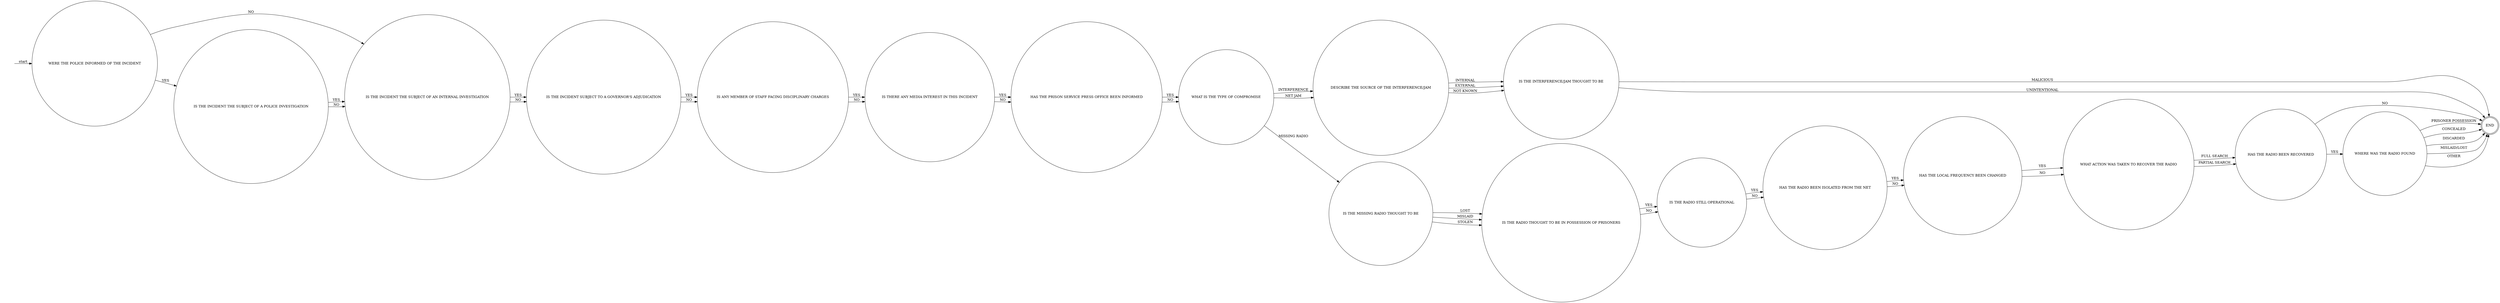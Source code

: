 digraph RADIO_COMPROMISE {  rankdir=LR;
  node [shape = circle];
  START_NODE [label="", shape=none];
  START_NODE -> 44802 [label = "start"];
  END_NODE [label="END", shape="doublecircle"];
  44125 [label = "IS THE INCIDENT THE SUBJECT OF AN INTERNAL INVESTIGATION"];
  44125 -> 44811 [label = "YES"];
  44125 -> 44811 [label = "NO"];
  44132 [label = "HAS THE RADIO BEEN RECOVERED"];
  44132 -> 45123 [label = "YES"];
  44132 -> END_NODE [label = "NO"];
  44173 [label = "IS THERE ANY MEDIA INTEREST IN THIS INCIDENT"];
  44173 -> 44916 [label = "YES"];
  44173 -> 44916 [label = "NO"];
  44184 [label = "IS THE INTERFERENCE/JAM THOUGHT TO BE"];
  44184 -> END_NODE [label = "MALICIOUS"];
  44184 -> END_NODE [label = "UNINTENTIONAL"];
  44252 [label = "HAS THE RADIO BEEN ISOLATED FROM THE NET"];
  44252 -> 44282 [label = "YES"];
  44252 -> 44282 [label = "NO"];
  44282 [label = "HAS THE LOCAL FREQUENCY BEEN CHANGED"];
  44282 -> 44618 [label = "YES"];
  44282 -> 44618 [label = "NO"];
  44453 [label = "WHAT IS THE TYPE OF COMPROMISE"];
  44453 -> 44648 [label = "INTERFERENCE"];
  44453 -> 44648 [label = "NET JAM"];
  44453 -> 44841 [label = "MISSING RADIO"];
  44618 [label = "WHAT ACTION WAS TAKEN TO RECOVER THE RADIO"];
  44618 -> 44132 [label = "FULL SEARCH"];
  44618 -> 44132 [label = "PARTIAL SEARCH"];
  44648 [label = "DESCRIBE THE SOURCE OF THE INTERFERENCE/JAM"];
  44648 -> 44184 [label = "INTERNAL"];
  44648 -> 44184 [label = "EXTERNAL"];
  44648 -> 44184 [label = "NOT KNOWN"];
  44712 [label = "IS THE RADIO STILL OPERATIONAL"];
  44712 -> 44252 [label = "YES"];
  44712 -> 44252 [label = "NO"];
  44799 [label = "IS ANY MEMBER OF STAFF FACING DISCIPLINARY CHARGES"];
  44799 -> 44173 [label = "YES"];
  44799 -> 44173 [label = "NO"];
  44801 [label = "IS THE INCIDENT THE SUBJECT OF A POLICE INVESTIGATION"];
  44801 -> 44125 [label = "YES"];
  44801 -> 44125 [label = "NO"];
  44802 [label = "WERE THE POLICE INFORMED OF THE INCIDENT"];
  44802 -> 44801 [label = "YES"];
  44802 -> 44125 [label = "NO"];
  44811 [label = "IS THE INCIDENT SUBJECT TO A GOVERNOR'S ADJUDICATION"];
  44811 -> 44799 [label = "YES"];
  44811 -> 44799 [label = "NO"];
  44841 [label = "IS THE MISSING RADIO THOUGHT TO BE"];
  44841 -> 44856 [label = "LOST"];
  44841 -> 44856 [label = "MISLAID"];
  44841 -> 44856 [label = "STOLEN"];
  44856 [label = "IS THE RADIO THOUGHT TO BE IN POSSESSION OF PRISONERS"];
  44856 -> 44712 [label = "YES"];
  44856 -> 44712 [label = "NO"];
  44916 [label = "HAS THE PRISON SERVICE PRESS OFFICE BEEN INFORMED"];
  44916 -> 44453 [label = "YES"];
  44916 -> 44453 [label = "NO"];
  45123 [label = "WHERE WAS THE RADIO FOUND"];
  45123 -> END_NODE [label = "PRISONER POSSESSION"];
  45123 -> END_NODE [label = "CONCEALED"];
  45123 -> END_NODE [label = "DISCARDED"];
  45123 -> END_NODE [label = "MISLAID/LOST"];
  45123 -> END_NODE [label = "OTHER"];
}

